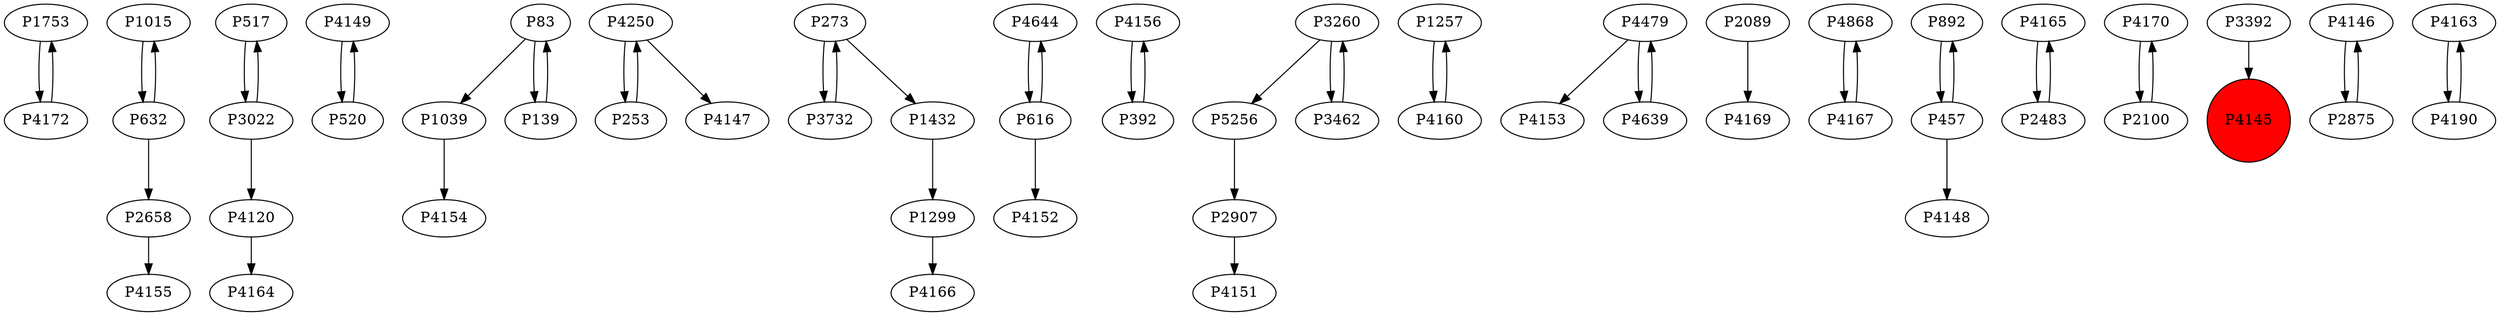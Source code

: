 digraph {
	P1753 -> P4172
	P1015 -> P632
	P517 -> P3022
	P4149 -> P520
	P1039 -> P4154
	P4250 -> P253
	P273 -> P3732
	P4644 -> P616
	P4156 -> P392
	P83 -> P139
	P4172 -> P1753
	P4120 -> P4164
	P2658 -> P4155
	P3260 -> P5256
	P83 -> P1039
	P1257 -> P4160
	P4479 -> P4153
	P1432 -> P1299
	P3462 -> P3260
	P616 -> P4152
	P2089 -> P4169
	P4639 -> P4479
	P4868 -> P4167
	P2907 -> P4151
	P4160 -> P1257
	P892 -> P457
	P4165 -> P2483
	P3260 -> P3462
	P3022 -> P517
	P392 -> P4156
	P273 -> P1432
	P4170 -> P2100
	P139 -> P83
	P616 -> P4644
	P3022 -> P4120
	P4479 -> P4639
	P632 -> P2658
	P2483 -> P4165
	P5256 -> P2907
	P4250 -> P4147
	P1299 -> P4166
	P3732 -> P273
	P3392 -> P4145
	P4146 -> P2875
	P457 -> P892
	P4163 -> P4190
	P253 -> P4250
	P632 -> P1015
	P520 -> P4149
	P2100 -> P4170
	P4167 -> P4868
	P2875 -> P4146
	P4190 -> P4163
	P457 -> P4148
	P4145 [shape=circle]
	P4145 [style=filled]
	P4145 [fillcolor=red]
}